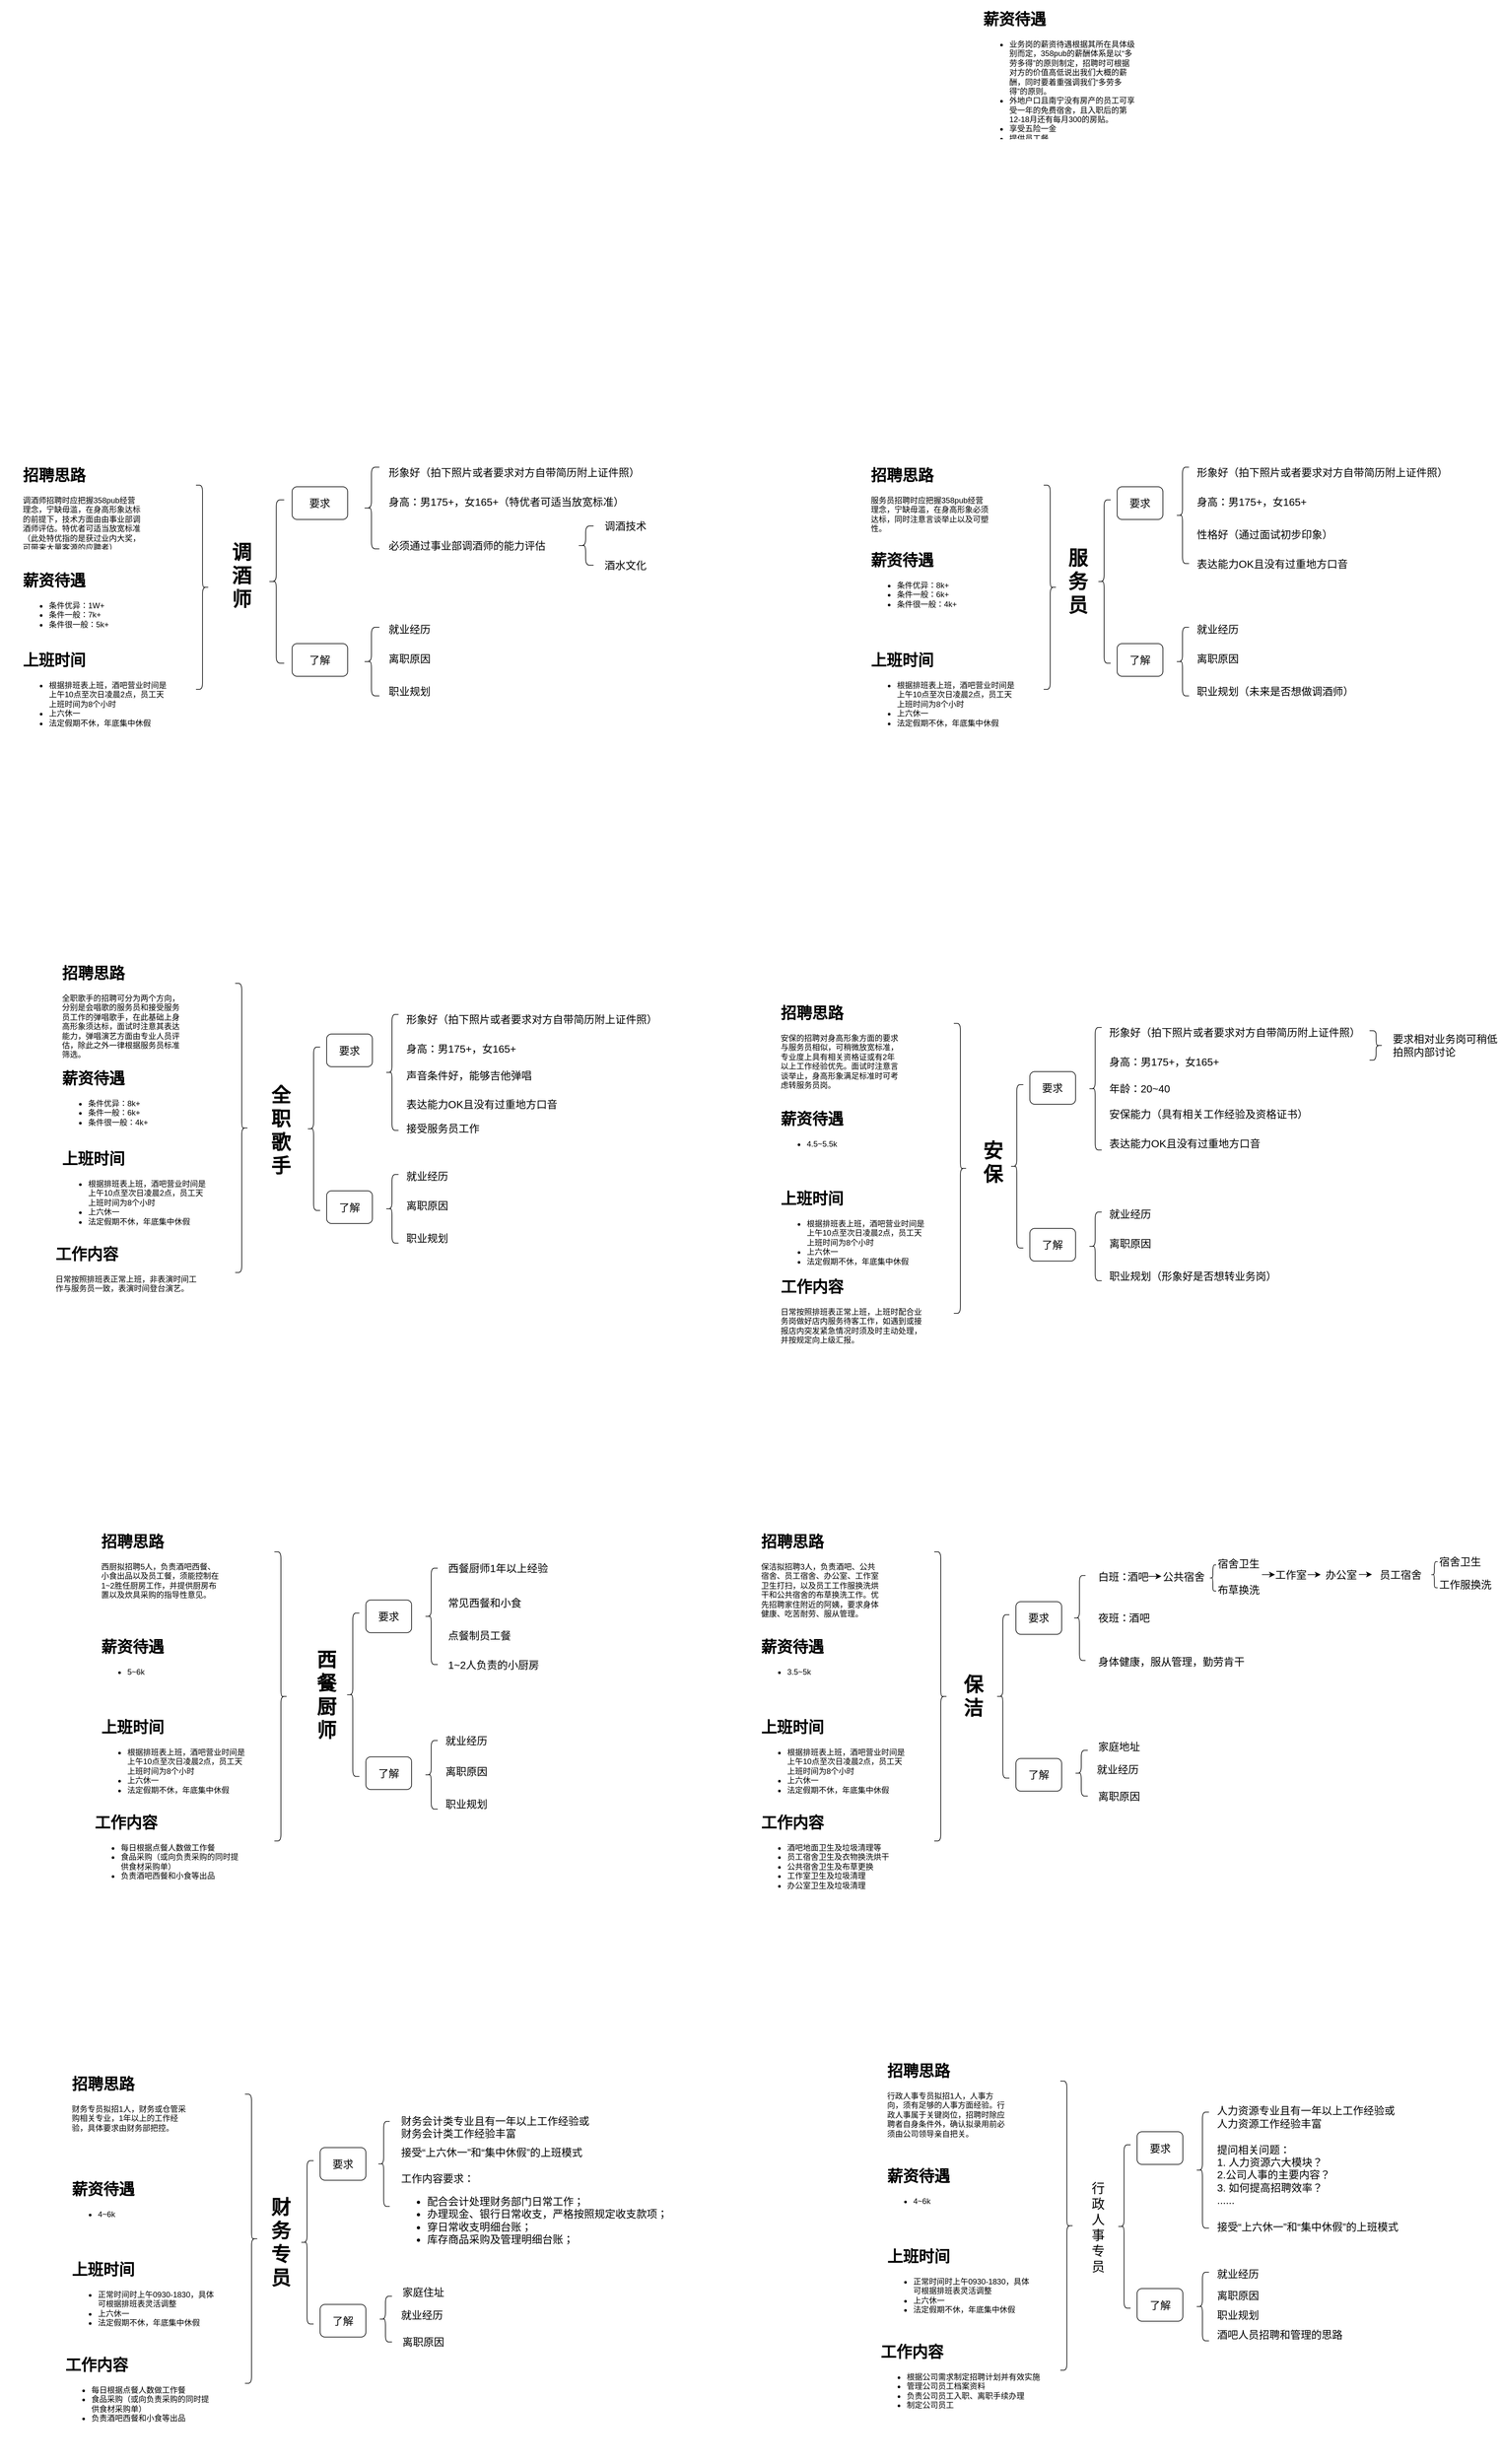 <mxfile version="12.4.3" type="github" pages="1">
  <diagram id="rEoPbJ--mCGQhtU67ibJ" name="第 1 页">
    <mxGraphModel dx="619" dy="1179" grid="1" gridSize="10" guides="1" tooltips="1" connect="1" arrows="1" fold="1" page="1" pageScale="1" pageWidth="1169" pageHeight="827" math="0" shadow="0">
      <root>
        <mxCell id="0"/>
        <mxCell id="1" parent="0"/>
        <mxCell id="5_B36KdzPEvoYmhDLYBK-181" value="" style="group" parent="1" vertex="1" connectable="0" treatAsSingle="0">
          <mxGeometry x="40" y="90" width="1380" height="640" as="geometry"/>
        </mxCell>
        <mxCell id="5_B36KdzPEvoYmhDLYBK-7" value="&lt;font style=&quot;font-size: 30px&quot;&gt;&lt;b&gt;调酒师&lt;/b&gt;&lt;/font&gt;" style="text;html=1;strokeColor=none;fillColor=none;align=center;verticalAlign=middle;whiteSpace=wrap;rounded=0;" parent="5_B36KdzPEvoYmhDLYBK-181" vertex="1">
          <mxGeometry x="350" y="182.5" width="40" height="137.5" as="geometry"/>
        </mxCell>
        <mxCell id="5_B36KdzPEvoYmhDLYBK-8" value="" style="shape=curlyBracket;whiteSpace=wrap;html=1;rounded=1;" parent="5_B36KdzPEvoYmhDLYBK-181" vertex="1">
          <mxGeometry x="410.714" y="135" width="24.286" height="250" as="geometry"/>
        </mxCell>
        <mxCell id="5_B36KdzPEvoYmhDLYBK-11" value="&lt;font style=&quot;font-size: 16px&quot;&gt;要求&lt;/font&gt;" style="rounded=1;whiteSpace=wrap;html=1;" parent="5_B36KdzPEvoYmhDLYBK-181" vertex="1">
          <mxGeometry x="447.143" y="115" width="85" height="50" as="geometry"/>
        </mxCell>
        <mxCell id="5_B36KdzPEvoYmhDLYBK-12" value="&lt;font style=&quot;font-size: 16px&quot;&gt;了解&lt;/font&gt;" style="rounded=1;whiteSpace=wrap;html=1;" parent="5_B36KdzPEvoYmhDLYBK-181" vertex="1">
          <mxGeometry x="447.143" y="355" width="85" height="50" as="geometry"/>
        </mxCell>
        <mxCell id="5_B36KdzPEvoYmhDLYBK-13" value="" style="shape=curlyBracket;whiteSpace=wrap;html=1;rounded=1;" parent="5_B36KdzPEvoYmhDLYBK-181" vertex="1">
          <mxGeometry x="556.43" y="85" width="24.29" height="125" as="geometry"/>
        </mxCell>
        <mxCell id="5_B36KdzPEvoYmhDLYBK-15" value="&lt;font style=&quot;font-size: 16px;&quot;&gt;形象好（拍下照片或者要求对方自带简历附上证件照）&lt;/font&gt;" style="text;html=1;strokeColor=none;fillColor=none;align=left;verticalAlign=middle;whiteSpace=wrap;rounded=0;fontSize=16;" parent="5_B36KdzPEvoYmhDLYBK-181" vertex="1">
          <mxGeometry x="592.857" y="82.5" width="437.143" height="20" as="geometry"/>
        </mxCell>
        <mxCell id="5_B36KdzPEvoYmhDLYBK-16" value="&lt;font style=&quot;font-size: 16px&quot;&gt;身高：男175+，女165+（特优者可适当放宽标准）&lt;/font&gt;" style="text;html=1;strokeColor=none;fillColor=none;align=left;verticalAlign=middle;whiteSpace=wrap;rounded=0;fontSize=16;" parent="5_B36KdzPEvoYmhDLYBK-181" vertex="1">
          <mxGeometry x="592.857" y="127.5" width="400.714" height="20" as="geometry"/>
        </mxCell>
        <mxCell id="5_B36KdzPEvoYmhDLYBK-17" value="&lt;font style=&quot;font-size: 16px;&quot;&gt;必须通过事业部调酒师的能力评估&lt;/font&gt;" style="text;html=1;strokeColor=none;fillColor=none;align=left;verticalAlign=middle;whiteSpace=wrap;rounded=0;fontSize=16;" parent="5_B36KdzPEvoYmhDLYBK-181" vertex="1">
          <mxGeometry x="592.857" y="195" width="279.286" height="20" as="geometry"/>
        </mxCell>
        <mxCell id="5_B36KdzPEvoYmhDLYBK-18" value="" style="shape=curlyBracket;whiteSpace=wrap;html=1;rounded=1;align=left;fontSize=16;" parent="5_B36KdzPEvoYmhDLYBK-181" vertex="1">
          <mxGeometry x="884.286" y="175" width="24.286" height="60" as="geometry"/>
        </mxCell>
        <mxCell id="5_B36KdzPEvoYmhDLYBK-22" value="&lt;font style=&quot;font-size: 16px;&quot;&gt;调酒技术&lt;/font&gt;" style="text;html=1;strokeColor=none;fillColor=none;align=center;verticalAlign=middle;whiteSpace=wrap;rounded=0;fontSize=16;" parent="5_B36KdzPEvoYmhDLYBK-181" vertex="1">
          <mxGeometry x="920.714" y="165" width="72.857" height="20" as="geometry"/>
        </mxCell>
        <mxCell id="5_B36KdzPEvoYmhDLYBK-23" value="&lt;font style=&quot;font-size: 16px;&quot;&gt;酒水文化&lt;/font&gt;" style="text;html=1;strokeColor=none;fillColor=none;align=center;verticalAlign=middle;whiteSpace=wrap;rounded=0;fontSize=16;" parent="5_B36KdzPEvoYmhDLYBK-181" vertex="1">
          <mxGeometry x="920.714" y="225" width="72.857" height="20" as="geometry"/>
        </mxCell>
        <mxCell id="5_B36KdzPEvoYmhDLYBK-27" value="" style="shape=curlyBracket;whiteSpace=wrap;html=1;rounded=1;" parent="5_B36KdzPEvoYmhDLYBK-181" vertex="1">
          <mxGeometry x="556.429" y="330" width="24.286" height="105" as="geometry"/>
        </mxCell>
        <mxCell id="5_B36KdzPEvoYmhDLYBK-28" value="&lt;font style=&quot;font-size: 16px;&quot;&gt;就业经历&lt;/font&gt;" style="text;html=1;strokeColor=none;fillColor=none;align=left;verticalAlign=middle;whiteSpace=wrap;rounded=0;fontSize=16;" parent="5_B36KdzPEvoYmhDLYBK-181" vertex="1">
          <mxGeometry x="592.857" y="322.5" width="437.143" height="20" as="geometry"/>
        </mxCell>
        <mxCell id="5_B36KdzPEvoYmhDLYBK-29" value="&lt;font style=&quot;font-size: 16px;&quot;&gt;离职原因&lt;/font&gt;" style="text;html=1;strokeColor=none;fillColor=none;align=left;verticalAlign=middle;whiteSpace=wrap;rounded=0;fontSize=16;" parent="5_B36KdzPEvoYmhDLYBK-181" vertex="1">
          <mxGeometry x="592.857" y="367.5" width="400.714" height="20" as="geometry"/>
        </mxCell>
        <mxCell id="5_B36KdzPEvoYmhDLYBK-30" value="&lt;font style=&quot;font-size: 16px;&quot;&gt;职业规划&lt;/font&gt;" style="text;html=1;strokeColor=none;fillColor=none;align=left;verticalAlign=middle;whiteSpace=wrap;rounded=0;fontSize=16;" parent="5_B36KdzPEvoYmhDLYBK-181" vertex="1">
          <mxGeometry x="592.857" y="417.5" width="279.286" height="20" as="geometry"/>
        </mxCell>
        <mxCell id="5_B36KdzPEvoYmhDLYBK-234" value="" style="group" parent="5_B36KdzPEvoYmhDLYBK-181" vertex="1" connectable="0" treatAsSingle="0">
          <mxGeometry x="1630" y="82.5" width="600" height="355" as="geometry"/>
        </mxCell>
        <mxCell id="5_B36KdzPEvoYmhDLYBK-180" value="" style="group" parent="5_B36KdzPEvoYmhDLYBK-234" vertex="1" connectable="0" treatAsSingle="0">
          <mxGeometry width="600" height="355" as="geometry"/>
        </mxCell>
        <mxCell id="5_B36KdzPEvoYmhDLYBK-36" value="&lt;b&gt;&lt;font style=&quot;font-size: 30px&quot;&gt;服务员&lt;/font&gt;&lt;/b&gt;" style="text;html=1;strokeColor=none;fillColor=none;align=center;verticalAlign=middle;whiteSpace=wrap;rounded=0;" parent="5_B36KdzPEvoYmhDLYBK-180" vertex="1">
          <mxGeometry y="117.5" width="40" height="120" as="geometry"/>
        </mxCell>
        <mxCell id="5_B36KdzPEvoYmhDLYBK-37" value="" style="shape=curlyBracket;whiteSpace=wrap;html=1;rounded=1;" parent="5_B36KdzPEvoYmhDLYBK-180" vertex="1">
          <mxGeometry x="50" y="52.5" width="20" height="250" as="geometry"/>
        </mxCell>
        <mxCell id="5_B36KdzPEvoYmhDLYBK-38" value="&lt;font style=&quot;font-size: 16px&quot;&gt;要求&lt;/font&gt;" style="rounded=1;whiteSpace=wrap;html=1;" parent="5_B36KdzPEvoYmhDLYBK-180" vertex="1">
          <mxGeometry x="80" y="32.5" width="70" height="50" as="geometry"/>
        </mxCell>
        <mxCell id="5_B36KdzPEvoYmhDLYBK-39" value="&lt;font style=&quot;font-size: 16px&quot;&gt;了解&lt;/font&gt;" style="rounded=1;whiteSpace=wrap;html=1;" parent="5_B36KdzPEvoYmhDLYBK-180" vertex="1">
          <mxGeometry x="80" y="272.5" width="70" height="50" as="geometry"/>
        </mxCell>
        <mxCell id="5_B36KdzPEvoYmhDLYBK-40" value="" style="shape=curlyBracket;whiteSpace=wrap;html=1;rounded=1;" parent="5_B36KdzPEvoYmhDLYBK-180" vertex="1">
          <mxGeometry x="170" y="2.5" width="20" height="147.5" as="geometry"/>
        </mxCell>
        <mxCell id="5_B36KdzPEvoYmhDLYBK-41" value="&lt;font style=&quot;font-size: 16px;&quot;&gt;形象好（拍下照片或者要求对方自带简历附上证件照）&lt;/font&gt;" style="text;html=1;strokeColor=none;fillColor=none;align=left;verticalAlign=middle;whiteSpace=wrap;rounded=0;fontSize=16;" parent="5_B36KdzPEvoYmhDLYBK-180" vertex="1">
          <mxGeometry x="200" width="400" height="20" as="geometry"/>
        </mxCell>
        <mxCell id="5_B36KdzPEvoYmhDLYBK-42" value="&lt;font style=&quot;font-size: 16px;&quot;&gt;身高：男175+，女165+&lt;/font&gt;" style="text;html=1;strokeColor=none;fillColor=none;align=left;verticalAlign=middle;whiteSpace=wrap;rounded=0;fontSize=16;" parent="5_B36KdzPEvoYmhDLYBK-180" vertex="1">
          <mxGeometry x="200" y="45" width="330" height="20" as="geometry"/>
        </mxCell>
        <mxCell id="5_B36KdzPEvoYmhDLYBK-43" value="&lt;font style=&quot;font-size: 16px;&quot;&gt;性格好（通过面试初步印象）&lt;/font&gt;" style="text;html=1;strokeColor=none;fillColor=none;align=left;verticalAlign=middle;whiteSpace=wrap;rounded=0;fontSize=16;" parent="5_B36KdzPEvoYmhDLYBK-180" vertex="1">
          <mxGeometry x="200" y="95" width="230" height="20" as="geometry"/>
        </mxCell>
        <mxCell id="5_B36KdzPEvoYmhDLYBK-47" value="" style="shape=curlyBracket;whiteSpace=wrap;html=1;rounded=1;" parent="5_B36KdzPEvoYmhDLYBK-180" vertex="1">
          <mxGeometry x="170" y="247.5" width="20" height="105" as="geometry"/>
        </mxCell>
        <mxCell id="5_B36KdzPEvoYmhDLYBK-48" value="&lt;font style=&quot;font-size: 16px;&quot;&gt;就业经历&lt;/font&gt;" style="text;html=1;strokeColor=none;fillColor=none;align=left;verticalAlign=middle;whiteSpace=wrap;rounded=0;fontSize=16;" parent="5_B36KdzPEvoYmhDLYBK-180" vertex="1">
          <mxGeometry x="200" y="240" width="360" height="20" as="geometry"/>
        </mxCell>
        <mxCell id="5_B36KdzPEvoYmhDLYBK-49" value="&lt;font style=&quot;font-size: 16px;&quot;&gt;离职原因&lt;/font&gt;" style="text;html=1;strokeColor=none;fillColor=none;align=left;verticalAlign=middle;whiteSpace=wrap;rounded=0;fontSize=16;" parent="5_B36KdzPEvoYmhDLYBK-180" vertex="1">
          <mxGeometry x="200" y="285" width="330" height="20" as="geometry"/>
        </mxCell>
        <mxCell id="5_B36KdzPEvoYmhDLYBK-50" value="&lt;font style=&quot;font-size: 16px;&quot;&gt;职业规划（未来是否想做调酒师）&lt;/font&gt;" style="text;html=1;strokeColor=none;fillColor=none;align=left;verticalAlign=middle;whiteSpace=wrap;rounded=0;fontSize=16;" parent="5_B36KdzPEvoYmhDLYBK-180" vertex="1">
          <mxGeometry x="200" y="335" width="280" height="20" as="geometry"/>
        </mxCell>
        <mxCell id="5_B36KdzPEvoYmhDLYBK-51" value="&lt;font style=&quot;font-size: 16px;&quot;&gt;表达能力OK且没有过重地方口音&lt;/font&gt;" style="text;html=1;strokeColor=none;fillColor=none;align=left;verticalAlign=middle;whiteSpace=wrap;rounded=0;fontSize=16;" parent="5_B36KdzPEvoYmhDLYBK-180" vertex="1">
          <mxGeometry x="200" y="140" width="270" height="20" as="geometry"/>
        </mxCell>
        <mxCell id="F-7_qr-BvGtvpB1a77cc-1" value="&lt;h1&gt;招聘思路&lt;/h1&gt;&lt;p&gt;调酒师招聘时应把握358pub经营理念，宁缺毋滥，在身高形象达标的前提下，技术方面由由事业部调酒师评估。特优者可适当放宽标准（此处特优指的是获过业内大奖，可带来大量客源的应聘者）&lt;/p&gt;" style="text;html=1;strokeColor=none;fillColor=none;spacing=5;spacingTop=-20;whiteSpace=wrap;overflow=hidden;rounded=0;" parent="5_B36KdzPEvoYmhDLYBK-181" vertex="1">
          <mxGeometry x="30" y="77.5" width="190" height="132.5" as="geometry"/>
        </mxCell>
        <mxCell id="F-7_qr-BvGtvpB1a77cc-34" value="&lt;h1&gt;薪资待遇&lt;/h1&gt;&lt;p&gt;&lt;ul&gt;&lt;li&gt;条件优异：1W+&lt;/li&gt;&lt;li&gt;条件一般：7k+&lt;/li&gt;&lt;li&gt;条件很一般：5k+&lt;/li&gt;&lt;/ul&gt;&lt;/p&gt;" style="text;html=1;strokeColor=none;fillColor=none;spacing=5;spacingTop=-20;whiteSpace=wrap;overflow=hidden;rounded=0;" parent="5_B36KdzPEvoYmhDLYBK-181" vertex="1">
          <mxGeometry x="30" y="238.75" width="190" height="122.5" as="geometry"/>
        </mxCell>
        <mxCell id="F-7_qr-BvGtvpB1a77cc-70" value="&lt;h1&gt;上班时间&lt;/h1&gt;&lt;p&gt;&lt;/p&gt;&lt;ul&gt;&lt;li&gt;根据排班表上班，酒吧营业时间是上午10点至次日凌晨2点，员工天上班时间为8个小时&lt;/li&gt;&lt;li&gt;上六休一&lt;/li&gt;&lt;li&gt;法定假期不休，年底集中休假&lt;/li&gt;&lt;/ul&gt;&lt;p&gt;&lt;/p&gt;" style="text;html=1;strokeColor=none;fillColor=none;spacing=5;spacingTop=-20;whiteSpace=wrap;overflow=hidden;rounded=0;" parent="5_B36KdzPEvoYmhDLYBK-181" vertex="1">
          <mxGeometry x="30" y="361.25" width="230" height="158.75" as="geometry"/>
        </mxCell>
        <mxCell id="F-7_qr-BvGtvpB1a77cc-73" value="" style="shape=curlyBracket;whiteSpace=wrap;html=1;rounded=1;rotation=-180;" parent="5_B36KdzPEvoYmhDLYBK-181" vertex="1">
          <mxGeometry x="300" y="112.5" width="20" height="312.5" as="geometry"/>
        </mxCell>
        <mxCell id="5_B36KdzPEvoYmhDLYBK-52" value="&lt;span style=&quot;font-size: 20px&quot;&gt;行政人事专员&lt;/span&gt;" style="text;html=1;strokeColor=none;fillColor=none;align=center;verticalAlign=middle;whiteSpace=wrap;rounded=0;" parent="1" vertex="1">
          <mxGeometry x="1700.5" y="2807.5" width="40" height="120" as="geometry"/>
        </mxCell>
        <mxCell id="5_B36KdzPEvoYmhDLYBK-53" value="" style="shape=curlyBracket;whiteSpace=wrap;html=1;rounded=1;" parent="1" vertex="1">
          <mxGeometry x="1750.5" y="2742.5" width="20" height="250" as="geometry"/>
        </mxCell>
        <mxCell id="5_B36KdzPEvoYmhDLYBK-54" value="&lt;font style=&quot;font-size: 16px&quot;&gt;要求&lt;/font&gt;" style="rounded=1;whiteSpace=wrap;html=1;" parent="1" vertex="1">
          <mxGeometry x="1780.5" y="2722.5" width="70" height="50" as="geometry"/>
        </mxCell>
        <mxCell id="5_B36KdzPEvoYmhDLYBK-55" value="&lt;font style=&quot;font-size: 16px&quot;&gt;了解&lt;/font&gt;" style="rounded=1;whiteSpace=wrap;html=1;" parent="1" vertex="1">
          <mxGeometry x="1780.5" y="2962.5" width="70" height="50" as="geometry"/>
        </mxCell>
        <mxCell id="5_B36KdzPEvoYmhDLYBK-56" value="" style="shape=curlyBracket;whiteSpace=wrap;html=1;rounded=1;fontSize=16;" parent="1" vertex="1">
          <mxGeometry x="1870.5" y="2692.5" width="20" height="177.5" as="geometry"/>
        </mxCell>
        <mxCell id="5_B36KdzPEvoYmhDLYBK-57" value="&lt;font style=&quot;font-size: 16px;&quot;&gt;人力资源专业且有一年以上工作经验或&lt;br style=&quot;font-size: 16px;&quot;&gt;人力资源工作经验丰富&lt;br style=&quot;font-size: 16px;&quot;&gt;&lt;/font&gt;" style="text;html=1;strokeColor=none;fillColor=none;align=left;verticalAlign=middle;whiteSpace=wrap;rounded=0;fontSize=16;" parent="1" vertex="1">
          <mxGeometry x="1900.5" y="2690" width="360" height="20" as="geometry"/>
        </mxCell>
        <mxCell id="5_B36KdzPEvoYmhDLYBK-58" value="&lt;font style=&quot;font-size: 16px;&quot;&gt;提问相关问题：&lt;br style=&quot;font-size: 16px;&quot;&gt;1. 人力资源六大模块？&lt;br style=&quot;font-size: 16px;&quot;&gt;2.公司人事的主要内容？&lt;br style=&quot;font-size: 16px;&quot;&gt;3. 如何提高招聘效率？&lt;br style=&quot;font-size: 16px;&quot;&gt;......&lt;br style=&quot;font-size: 16px;&quot;&gt;&lt;br style=&quot;font-size: 16px;&quot;&gt;&lt;/font&gt;" style="text;html=1;strokeColor=none;fillColor=none;align=left;verticalAlign=middle;whiteSpace=wrap;rounded=0;fontSize=16;" parent="1" vertex="1">
          <mxGeometry x="1900.5" y="2735" width="330" height="125" as="geometry"/>
        </mxCell>
        <mxCell id="5_B36KdzPEvoYmhDLYBK-60" value="" style="shape=curlyBracket;whiteSpace=wrap;html=1;rounded=1;fontSize=16;" parent="1" vertex="1">
          <mxGeometry x="1870.5" y="2937.5" width="20" height="105" as="geometry"/>
        </mxCell>
        <mxCell id="5_B36KdzPEvoYmhDLYBK-61" value="&lt;font style=&quot;font-size: 16px;&quot;&gt;就业经历&lt;/font&gt;" style="text;html=1;strokeColor=none;fillColor=none;align=left;verticalAlign=middle;whiteSpace=wrap;rounded=0;fontSize=16;" parent="1" vertex="1">
          <mxGeometry x="1900.5" y="2930" width="360" height="20" as="geometry"/>
        </mxCell>
        <mxCell id="5_B36KdzPEvoYmhDLYBK-62" value="&lt;font style=&quot;font-size: 16px;&quot;&gt;离职原因&lt;/font&gt;" style="text;html=1;strokeColor=none;fillColor=none;align=left;verticalAlign=middle;whiteSpace=wrap;rounded=0;fontSize=16;" parent="1" vertex="1">
          <mxGeometry x="1900.5" y="2962.5" width="330" height="20" as="geometry"/>
        </mxCell>
        <mxCell id="5_B36KdzPEvoYmhDLYBK-63" value="&lt;font style=&quot;font-size: 16px;&quot;&gt;职业规划&lt;/font&gt;" style="text;html=1;strokeColor=none;fillColor=none;align=left;verticalAlign=middle;whiteSpace=wrap;rounded=0;fontSize=16;" parent="1" vertex="1">
          <mxGeometry x="1900.5" y="2992.5" width="230" height="20" as="geometry"/>
        </mxCell>
        <mxCell id="5_B36KdzPEvoYmhDLYBK-64" value="&lt;font style=&quot;font-size: 16px;&quot;&gt;接受“上六休一”和“集中休假”的上班模式&lt;/font&gt;" style="text;html=1;strokeColor=none;fillColor=none;align=left;verticalAlign=middle;whiteSpace=wrap;rounded=0;fontSize=16;" parent="1" vertex="1">
          <mxGeometry x="1900.5" y="2847.5" width="330" height="40" as="geometry"/>
        </mxCell>
        <mxCell id="5_B36KdzPEvoYmhDLYBK-65" value="&lt;font style=&quot;font-size: 16px;&quot;&gt;酒吧人员招聘和管理的思路&lt;/font&gt;" style="text;html=1;strokeColor=none;fillColor=none;align=left;verticalAlign=middle;whiteSpace=wrap;rounded=0;fontSize=16;" parent="1" vertex="1">
          <mxGeometry x="1900.5" y="3022.5" width="230" height="20" as="geometry"/>
        </mxCell>
        <mxCell id="UDFGTyTU-gH4lqWIlmIU-13" value="" style="group" parent="1" vertex="1" connectable="0">
          <mxGeometry x="450" y="2690" width="630" height="364.25" as="geometry"/>
        </mxCell>
        <mxCell id="5_B36KdzPEvoYmhDLYBK-154" value="&lt;b&gt;&lt;font style=&quot;font-size: 30px&quot;&gt;财务专员&lt;/font&gt;&lt;/b&gt;" style="text;html=1;strokeColor=none;fillColor=none;align=center;verticalAlign=middle;whiteSpace=wrap;rounded=0;" parent="UDFGTyTU-gH4lqWIlmIU-13" vertex="1">
          <mxGeometry y="141.75" width="40" height="120" as="geometry"/>
        </mxCell>
        <mxCell id="5_B36KdzPEvoYmhDLYBK-155" value="" style="shape=curlyBracket;whiteSpace=wrap;html=1;rounded=1;" parent="UDFGTyTU-gH4lqWIlmIU-13" vertex="1">
          <mxGeometry x="50" y="76.75" width="20" height="250" as="geometry"/>
        </mxCell>
        <mxCell id="5_B36KdzPEvoYmhDLYBK-156" value="&lt;font style=&quot;font-size: 16px&quot;&gt;要求&lt;/font&gt;" style="rounded=1;whiteSpace=wrap;html=1;" parent="UDFGTyTU-gH4lqWIlmIU-13" vertex="1">
          <mxGeometry x="80" y="56.75" width="70" height="50" as="geometry"/>
        </mxCell>
        <mxCell id="5_B36KdzPEvoYmhDLYBK-157" value="&lt;font style=&quot;font-size: 16px&quot;&gt;了解&lt;/font&gt;" style="rounded=1;whiteSpace=wrap;html=1;" parent="UDFGTyTU-gH4lqWIlmIU-13" vertex="1">
          <mxGeometry x="80" y="296.75" width="70" height="50" as="geometry"/>
        </mxCell>
        <mxCell id="5_B36KdzPEvoYmhDLYBK-158" value="" style="shape=curlyBracket;whiteSpace=wrap;html=1;rounded=1;" parent="UDFGTyTU-gH4lqWIlmIU-13" vertex="1">
          <mxGeometry x="168" y="16.75" width="18.5" height="130" as="geometry"/>
        </mxCell>
        <mxCell id="5_B36KdzPEvoYmhDLYBK-161" value="" style="shape=curlyBracket;whiteSpace=wrap;html=1;rounded=1;" parent="UDFGTyTU-gH4lqWIlmIU-13" vertex="1">
          <mxGeometry x="170" y="284.25" width="20" height="70" as="geometry"/>
        </mxCell>
        <mxCell id="5_B36KdzPEvoYmhDLYBK-162" value="&lt;font style=&quot;font-size: 16px;&quot;&gt;离职原因&lt;/font&gt;" style="text;html=1;strokeColor=none;fillColor=none;align=left;verticalAlign=middle;whiteSpace=wrap;rounded=0;fontSize=16;" parent="UDFGTyTU-gH4lqWIlmIU-13" vertex="1">
          <mxGeometry x="203.5" y="344.25" width="330" height="20" as="geometry"/>
        </mxCell>
        <mxCell id="5_B36KdzPEvoYmhDLYBK-167" value="&lt;font style=&quot;font-size: 16px;&quot;&gt;就业经历&lt;/font&gt;" style="text;html=1;strokeColor=none;fillColor=none;align=left;verticalAlign=middle;whiteSpace=wrap;rounded=0;fontSize=16;" parent="UDFGTyTU-gH4lqWIlmIU-13" vertex="1">
          <mxGeometry x="201.5" y="303" width="360" height="20" as="geometry"/>
        </mxCell>
        <mxCell id="5_B36KdzPEvoYmhDLYBK-176" value="&lt;font style=&quot;font-size: 16px;&quot;&gt;家庭住址&lt;/font&gt;" style="text;html=1;strokeColor=none;fillColor=none;align=left;verticalAlign=middle;whiteSpace=wrap;rounded=0;fontSize=16;" parent="UDFGTyTU-gH4lqWIlmIU-13" vertex="1">
          <mxGeometry x="203.5" y="268" width="360" height="20" as="geometry"/>
        </mxCell>
        <mxCell id="5_B36KdzPEvoYmhDLYBK-201" value="&lt;font style=&quot;font-size: 16px;&quot;&gt;财务会计类专业且有一年以上工作经验或&lt;br style=&quot;font-size: 16px;&quot;&gt;财务会计类工作经验丰富&lt;/font&gt;" style="text;html=1;fontSize=16;" parent="UDFGTyTU-gH4lqWIlmIU-13" vertex="1">
          <mxGeometry x="201.5" width="230" height="40" as="geometry"/>
        </mxCell>
        <mxCell id="5_B36KdzPEvoYmhDLYBK-202" value="&lt;font style=&quot;font-size: 16px;&quot;&gt;接受“上六休一”和“集中休假”的上班模式&lt;/font&gt;" style="text;html=1;strokeColor=none;fillColor=none;align=left;verticalAlign=middle;whiteSpace=wrap;rounded=0;fontSize=16;" parent="UDFGTyTU-gH4lqWIlmIU-13" vertex="1">
          <mxGeometry x="201.5" y="53.75" width="338.5" height="20" as="geometry"/>
        </mxCell>
        <mxCell id="5_B36KdzPEvoYmhDLYBK-203" value="&lt;font style=&quot;font-size: 16px;&quot;&gt;工作内容要求：&lt;br style=&quot;font-size: 16px;&quot;&gt;&lt;ul style=&quot;font-size: 16px;&quot;&gt;&lt;li style=&quot;font-size: 16px;&quot;&gt;配合会计处理财务部门日常工作；&lt;br style=&quot;font-size: 16px;&quot;&gt;&lt;/li&gt;&lt;li style=&quot;font-size: 16px;&quot;&gt;办理现金、银行日常收支，严格按照规定收支款项；&lt;br style=&quot;font-size: 16px;&quot;&gt;&lt;/li&gt;&lt;li style=&quot;font-size: 16px;&quot;&gt;穿日常收支明细台账；&lt;br style=&quot;font-size: 16px;&quot;&gt;&lt;/li&gt;&lt;li style=&quot;font-size: 16px;&quot;&gt;库存商品采购及管理明细台账；&lt;br style=&quot;font-size: 16px;&quot;&gt;&lt;/li&gt;&lt;/ul&gt;&lt;br style=&quot;font-size: 16px;&quot;&gt;&lt;/font&gt;" style="text;html=1;strokeColor=none;fillColor=none;align=left;verticalAlign=middle;whiteSpace=wrap;rounded=0;fontSize=16;" parent="UDFGTyTU-gH4lqWIlmIU-13" vertex="1">
          <mxGeometry x="201.5" y="86.75" width="428.5" height="163.25" as="geometry"/>
        </mxCell>
        <mxCell id="Fl71wRBjlF6iR6LxpcYb-3" value="&lt;h1&gt;招聘思路&lt;/h1&gt;&lt;p&gt;服务员招聘时应把握358pub经营理念，宁缺毋滥，在身高形象必须达标，同时注意言谈举止以及可塑性。&lt;/p&gt;" style="text;html=1;strokeColor=none;fillColor=none;spacing=5;spacingTop=-20;whiteSpace=wrap;overflow=hidden;rounded=0;" vertex="1" parent="1">
          <mxGeometry x="1367.53" y="167.5" width="190" height="120" as="geometry"/>
        </mxCell>
        <mxCell id="Fl71wRBjlF6iR6LxpcYb-4" value="&lt;h1&gt;薪资待遇&lt;/h1&gt;&lt;p&gt;&lt;ul&gt;&lt;li&gt;条件优异：8k+&lt;/li&gt;&lt;li&gt;条件一般：6k+&lt;/li&gt;&lt;li&gt;条件很一般：4k+&lt;/li&gt;&lt;/ul&gt;&lt;/p&gt;" style="text;html=1;strokeColor=none;fillColor=none;spacing=5;spacingTop=-20;whiteSpace=wrap;overflow=hidden;rounded=0;" vertex="1" parent="1">
          <mxGeometry x="1367.53" y="297.5" width="190" height="122.5" as="geometry"/>
        </mxCell>
        <mxCell id="Fl71wRBjlF6iR6LxpcYb-5" value="&lt;h1&gt;上班时间&lt;/h1&gt;&lt;p&gt;&lt;/p&gt;&lt;ul&gt;&lt;li&gt;根据排班表上班，酒吧营业时间是上午10点至次日凌晨2点，员工天上班时间为8个小时&lt;/li&gt;&lt;li&gt;上六休一&lt;/li&gt;&lt;li&gt;法定假期不休，年底集中休假&lt;/li&gt;&lt;/ul&gt;&lt;p&gt;&lt;/p&gt;" style="text;html=1;strokeColor=none;fillColor=none;spacing=5;spacingTop=-20;whiteSpace=wrap;overflow=hidden;rounded=0;" vertex="1" parent="1">
          <mxGeometry x="1367.53" y="451.25" width="230" height="150" as="geometry"/>
        </mxCell>
        <mxCell id="Fl71wRBjlF6iR6LxpcYb-6" value="" style="shape=curlyBracket;whiteSpace=wrap;html=1;rounded=1;rotation=-180;" vertex="1" parent="1">
          <mxGeometry x="1637.53" y="202.5" width="20" height="312.5" as="geometry"/>
        </mxCell>
        <mxCell id="F-7_qr-BvGtvpB1a77cc-35" value="&lt;h1&gt;薪资待遇&lt;/h1&gt;&lt;p&gt;&lt;ul&gt;&lt;li&gt;业务岗的薪资待遇根据其所在具体级别而定，358pub的薪酬体系是以“多劳多得”的原则制定，招聘时可根据对方的价值高低说出我们大概的薪酬，同时要着重强调我们“多劳多得”的原则。&lt;/li&gt;&lt;li&gt;外地户口且南宁没有房产的员工可享受一年的免费宿舍，且入职后的第12-18月还有每月300的房贴。&lt;/li&gt;&lt;li&gt;享受五险一金&lt;/li&gt;&lt;li&gt;提供员工餐&lt;/li&gt;&lt;li&gt;宿舍卫生阿姨帮忙打扫等&lt;/li&gt;&lt;/ul&gt;&lt;/p&gt;&lt;p&gt;&lt;br&gt;&lt;/p&gt;" style="text;html=1;strokeColor=none;fillColor=none;spacing=5;spacingTop=-20;whiteSpace=wrap;overflow=hidden;rounded=0;" parent="1" vertex="1">
          <mxGeometry x="1540" y="-530" width="240" height="202.5" as="geometry"/>
        </mxCell>
        <mxCell id="Fl71wRBjlF6iR6LxpcYb-52" value="" style="group" vertex="1" connectable="0" parent="1">
          <mxGeometry x="1230" y="991.25" width="1106.33" height="548.75" as="geometry"/>
        </mxCell>
        <mxCell id="Fl71wRBjlF6iR6LxpcYb-43" value="&lt;h1&gt;招聘思路&lt;/h1&gt;&lt;p&gt;安保的招聘对身高形象方面的要求与服务员相似，可稍微放宽标准，专业度上具有相关资格证或有2年以上工作经验优先。面试时注意言谈举止，身高形象满足标准时可考虑转服务员岗。&lt;/p&gt;" style="text;html=1;spacing=5;spacingTop=-20;whiteSpace=wrap;overflow=hidden;rounded=0;" vertex="1" parent="Fl71wRBjlF6iR6LxpcYb-52">
          <mxGeometry width="190" height="150" as="geometry"/>
        </mxCell>
        <mxCell id="Fl71wRBjlF6iR6LxpcYb-44" value="&lt;h1&gt;薪资待遇&lt;/h1&gt;&lt;div&gt;&lt;ul&gt;&lt;li&gt;4.5~5.5k&lt;/li&gt;&lt;/ul&gt;&lt;/div&gt;&lt;p&gt;&lt;/p&gt;" style="text;html=1;strokeColor=none;fillColor=none;spacing=5;spacingTop=-20;whiteSpace=wrap;overflow=hidden;rounded=0;" vertex="1" parent="Fl71wRBjlF6iR6LxpcYb-52">
          <mxGeometry y="161.25" width="190" height="122.5" as="geometry"/>
        </mxCell>
        <mxCell id="Fl71wRBjlF6iR6LxpcYb-45" value="&lt;h1&gt;上班时间&lt;/h1&gt;&lt;p&gt;&lt;/p&gt;&lt;ul&gt;&lt;li&gt;根据排班表上班，酒吧营业时间是上午10点至次日凌晨2点，员工天上班时间为8个小时&lt;/li&gt;&lt;li&gt;上六休一&lt;/li&gt;&lt;li&gt;法定假期不休，年底集中休假&lt;/li&gt;&lt;/ul&gt;&lt;p&gt;&lt;/p&gt;" style="text;html=1;strokeColor=none;fillColor=none;spacing=5;spacingTop=-20;whiteSpace=wrap;overflow=hidden;rounded=0;" vertex="1" parent="Fl71wRBjlF6iR6LxpcYb-52">
          <mxGeometry y="283.75" width="230" height="158.75" as="geometry"/>
        </mxCell>
        <mxCell id="Fl71wRBjlF6iR6LxpcYb-46" value="" style="shape=curlyBracket;whiteSpace=wrap;html=1;rounded=1;rotation=-180;" vertex="1" parent="Fl71wRBjlF6iR6LxpcYb-52">
          <mxGeometry x="270" y="35" width="20" height="443.75" as="geometry"/>
        </mxCell>
        <mxCell id="5_B36KdzPEvoYmhDLYBK-79" value="&lt;b&gt;&lt;font style=&quot;font-size: 30px&quot;&gt;安保&lt;/font&gt;&lt;/b&gt;" style="text;html=1;strokeColor=none;fillColor=none;align=center;verticalAlign=middle;whiteSpace=wrap;rounded=0;" parent="Fl71wRBjlF6iR6LxpcYb-52" vertex="1">
          <mxGeometry x="310" y="188.08" width="40" height="120" as="geometry"/>
        </mxCell>
        <mxCell id="5_B36KdzPEvoYmhDLYBK-80" value="" style="shape=curlyBracket;whiteSpace=wrap;html=1;rounded=1;" parent="Fl71wRBjlF6iR6LxpcYb-52" vertex="1">
          <mxGeometry x="356.33" y="128.75" width="20" height="250" as="geometry"/>
        </mxCell>
        <mxCell id="5_B36KdzPEvoYmhDLYBK-81" value="&lt;font style=&quot;font-size: 16px&quot;&gt;要求&lt;/font&gt;" style="rounded=1;whiteSpace=wrap;html=1;" parent="Fl71wRBjlF6iR6LxpcYb-52" vertex="1">
          <mxGeometry x="386.33" y="108.75" width="70" height="50" as="geometry"/>
        </mxCell>
        <mxCell id="5_B36KdzPEvoYmhDLYBK-82" value="&lt;font style=&quot;font-size: 16px&quot;&gt;了解&lt;/font&gt;" style="rounded=1;whiteSpace=wrap;html=1;" parent="Fl71wRBjlF6iR6LxpcYb-52" vertex="1">
          <mxGeometry x="386.33" y="348.75" width="70" height="50" as="geometry"/>
        </mxCell>
        <mxCell id="5_B36KdzPEvoYmhDLYBK-83" value="" style="shape=curlyBracket;whiteSpace=wrap;html=1;rounded=1;" parent="Fl71wRBjlF6iR6LxpcYb-52" vertex="1">
          <mxGeometry x="476.33" y="41.25" width="20" height="187.5" as="geometry"/>
        </mxCell>
        <mxCell id="5_B36KdzPEvoYmhDLYBK-84" value="&lt;font style=&quot;font-size: 16px;&quot;&gt;形象好（拍下照片或者要求对方自带简历附上证件照）&lt;/font&gt;" style="text;html=1;strokeColor=none;fillColor=none;align=left;verticalAlign=middle;whiteSpace=wrap;rounded=0;fontSize=16;" parent="Fl71wRBjlF6iR6LxpcYb-52" vertex="1">
          <mxGeometry x="506.33" y="38.75" width="400" height="20" as="geometry"/>
        </mxCell>
        <mxCell id="5_B36KdzPEvoYmhDLYBK-85" value="&lt;font style=&quot;font-size: 16px;&quot;&gt;身高：男175+，女165+&lt;/font&gt;" style="text;html=1;strokeColor=none;fillColor=none;align=left;verticalAlign=middle;whiteSpace=wrap;rounded=0;fontSize=16;" parent="Fl71wRBjlF6iR6LxpcYb-52" vertex="1">
          <mxGeometry x="506.33" y="83.75" width="330" height="20" as="geometry"/>
        </mxCell>
        <mxCell id="5_B36KdzPEvoYmhDLYBK-86" value="&lt;font style=&quot;font-size: 16px&quot;&gt;安保能力（具有相关工作经验及资格证书）&lt;/font&gt;" style="text;html=1;strokeColor=none;fillColor=none;align=left;verticalAlign=middle;whiteSpace=wrap;rounded=0;fontSize=16;" parent="Fl71wRBjlF6iR6LxpcYb-52" vertex="1">
          <mxGeometry x="506.33" y="163.75" width="340" height="20" as="geometry"/>
        </mxCell>
        <mxCell id="5_B36KdzPEvoYmhDLYBK-87" value="" style="shape=curlyBracket;whiteSpace=wrap;html=1;rounded=1;" parent="Fl71wRBjlF6iR6LxpcYb-52" vertex="1">
          <mxGeometry x="476.33" y="323.75" width="20" height="105" as="geometry"/>
        </mxCell>
        <mxCell id="5_B36KdzPEvoYmhDLYBK-88" value="&lt;font style=&quot;font-size: 16px;&quot;&gt;就业经历&lt;/font&gt;" style="text;html=1;strokeColor=none;fillColor=none;align=left;verticalAlign=middle;whiteSpace=wrap;rounded=0;fontSize=16;" parent="Fl71wRBjlF6iR6LxpcYb-52" vertex="1">
          <mxGeometry x="506.33" y="316.25" width="360" height="20" as="geometry"/>
        </mxCell>
        <mxCell id="5_B36KdzPEvoYmhDLYBK-89" value="&lt;font style=&quot;font-size: 16px;&quot;&gt;离职原因&lt;/font&gt;" style="text;html=1;strokeColor=none;fillColor=none;align=left;verticalAlign=middle;whiteSpace=wrap;rounded=0;fontSize=16;" parent="Fl71wRBjlF6iR6LxpcYb-52" vertex="1">
          <mxGeometry x="506.33" y="361.25" width="330" height="20" as="geometry"/>
        </mxCell>
        <mxCell id="5_B36KdzPEvoYmhDLYBK-90" value="&lt;font style=&quot;font-size: 16px;&quot;&gt;职业规划（形象好是否想转业务岗）&lt;/font&gt;" style="text;html=1;strokeColor=none;fillColor=none;align=left;verticalAlign=middle;whiteSpace=wrap;rounded=0;fontSize=16;" parent="Fl71wRBjlF6iR6LxpcYb-52" vertex="1">
          <mxGeometry x="506.33" y="411.25" width="280" height="20" as="geometry"/>
        </mxCell>
        <mxCell id="5_B36KdzPEvoYmhDLYBK-91" value="&lt;font style=&quot;font-size: 16px;&quot;&gt;表达能力OK且没有过重地方口音&lt;/font&gt;" style="text;html=1;strokeColor=none;fillColor=none;align=left;verticalAlign=middle;whiteSpace=wrap;rounded=0;fontSize=16;" parent="Fl71wRBjlF6iR6LxpcYb-52" vertex="1">
          <mxGeometry x="506.33" y="208.75" width="260" height="20" as="geometry"/>
        </mxCell>
        <mxCell id="5_B36KdzPEvoYmhDLYBK-92" value="" style="shape=curlyBracket;whiteSpace=wrap;html=1;rounded=1;align=left;rotation=-180;fontSize=16;" parent="Fl71wRBjlF6iR6LxpcYb-52" vertex="1">
          <mxGeometry x="906.33" y="46.25" width="20" height="45" as="geometry"/>
        </mxCell>
        <mxCell id="5_B36KdzPEvoYmhDLYBK-93" value="要求相对业务岗可稍低&lt;br style=&quot;font-size: 16px&quot;&gt;拍照内部讨论" style="text;html=1;strokeColor=none;fillColor=none;align=left;verticalAlign=middle;whiteSpace=wrap;rounded=0;fontSize=16;" parent="Fl71wRBjlF6iR6LxpcYb-52" vertex="1">
          <mxGeometry x="939.83" y="58.75" width="166.5" height="20" as="geometry"/>
        </mxCell>
        <mxCell id="5_B36KdzPEvoYmhDLYBK-106" value="&lt;font style=&quot;font-size: 16px;&quot;&gt;年龄：20~40&lt;/font&gt;" style="text;html=1;strokeColor=none;fillColor=none;align=left;verticalAlign=middle;whiteSpace=wrap;rounded=0;fontSize=16;" parent="Fl71wRBjlF6iR6LxpcYb-52" vertex="1">
          <mxGeometry x="506.33" y="125" width="270.5" height="20" as="geometry"/>
        </mxCell>
        <mxCell id="Fl71wRBjlF6iR6LxpcYb-50" value="&lt;h1&gt;&lt;/h1&gt;&lt;h1&gt;工作内容&lt;/h1&gt;日常按照排班表正常上班，上班时配合业务岗做好店内服务待客工作，如遇到或接报店内突发紧急情况时须及时主动处理，并按规定向上级汇报。&lt;br&gt;&lt;p&gt;&lt;/p&gt;" style="text;html=1;strokeColor=none;fillColor=none;spacing=5;spacingTop=-20;whiteSpace=wrap;overflow=hidden;rounded=0;" vertex="1" parent="Fl71wRBjlF6iR6LxpcYb-52">
          <mxGeometry y="418.75" width="230" height="130" as="geometry"/>
        </mxCell>
        <mxCell id="Fl71wRBjlF6iR6LxpcYb-53" value="&lt;h1&gt;招聘思路&lt;/h1&gt;&lt;p&gt;西厨拟招聘5人，负责酒吧西餐、小食出品以及员工餐，须能控制在1~2胜任厨房工作，并提供厨房布置以及炊具采购的指导性意见。&lt;/p&gt;" style="text;html=1;strokeColor=none;fillColor=none;spacing=5;spacingTop=-20;whiteSpace=wrap;overflow=hidden;rounded=0;" vertex="1" parent="1">
          <mxGeometry x="190" y="1800" width="190" height="150" as="geometry"/>
        </mxCell>
        <mxCell id="Fl71wRBjlF6iR6LxpcYb-54" value="&lt;h1&gt;薪资待遇&lt;/h1&gt;&lt;p&gt;&lt;/p&gt;&lt;ul&gt;&lt;li&gt;5~6k&lt;/li&gt;&lt;/ul&gt;&lt;p&gt;&lt;/p&gt;" style="text;html=1;strokeColor=none;fillColor=none;spacing=5;spacingTop=-20;whiteSpace=wrap;overflow=hidden;rounded=0;" vertex="1" parent="1">
          <mxGeometry x="190" y="1961.25" width="190" height="122.5" as="geometry"/>
        </mxCell>
        <mxCell id="Fl71wRBjlF6iR6LxpcYb-55" value="&lt;h1&gt;上班时间&lt;/h1&gt;&lt;p&gt;&lt;/p&gt;&lt;ul&gt;&lt;li&gt;根据排班表上班，酒吧营业时间是上午10点至次日凌晨2点，员工天上班时间为8个小时&lt;/li&gt;&lt;li&gt;上六休一&lt;/li&gt;&lt;li&gt;法定假期不休，年底集中休假&lt;/li&gt;&lt;/ul&gt;&lt;p&gt;&lt;/p&gt;" style="text;html=1;strokeColor=none;fillColor=none;spacing=5;spacingTop=-20;whiteSpace=wrap;overflow=hidden;rounded=0;" vertex="1" parent="1">
          <mxGeometry x="190" y="2083.75" width="230" height="158.75" as="geometry"/>
        </mxCell>
        <mxCell id="Fl71wRBjlF6iR6LxpcYb-56" value="" style="shape=curlyBracket;whiteSpace=wrap;html=1;rounded=1;rotation=-180;" vertex="1" parent="1">
          <mxGeometry x="460" y="1835" width="20" height="442.5" as="geometry"/>
        </mxCell>
        <mxCell id="Fl71wRBjlF6iR6LxpcYb-57" value="&lt;h1&gt;工作内容&lt;/h1&gt;&lt;ul&gt;&lt;li&gt;每日根据点餐人数做工作餐&lt;/li&gt;&lt;li&gt;食品采购（或向负责采购的同时提供食材采购单）&lt;/li&gt;&lt;li&gt;负责酒吧西餐和小食等出品&lt;/li&gt;&lt;/ul&gt;&lt;p&gt;&lt;/p&gt;" style="text;html=1;strokeColor=none;fillColor=none;spacing=5;spacingTop=-20;whiteSpace=wrap;overflow=hidden;rounded=0;" vertex="1" parent="1">
          <mxGeometry x="180" y="2230" width="230" height="170" as="geometry"/>
        </mxCell>
        <mxCell id="Fl71wRBjlF6iR6LxpcYb-75" value="&lt;h1&gt;招聘思路&lt;/h1&gt;&lt;p&gt;保洁拟招聘3人，负责酒吧、公共宿舍、员工宿舍、办公室、工作室卫生打扫，以及员工工作服换洗烘干和公共宿舍的布草换洗工作。优先招聘家住附近的阿姨，要求身体健康、吃苦耐劳、服从管理。&lt;/p&gt;" style="text;html=1;strokeColor=none;fillColor=none;spacing=5;spacingTop=-20;whiteSpace=wrap;overflow=hidden;rounded=0;" vertex="1" parent="1">
          <mxGeometry x="1200" y="1800" width="190" height="150" as="geometry"/>
        </mxCell>
        <mxCell id="Fl71wRBjlF6iR6LxpcYb-76" value="&lt;h1&gt;薪资待遇&lt;/h1&gt;&lt;p&gt;&lt;/p&gt;&lt;ul&gt;&lt;li&gt;3.5~5k&lt;/li&gt;&lt;/ul&gt;&lt;p&gt;&lt;/p&gt;" style="text;html=1;strokeColor=none;fillColor=none;spacing=5;spacingTop=-20;whiteSpace=wrap;overflow=hidden;rounded=0;" vertex="1" parent="1">
          <mxGeometry x="1200" y="1961.25" width="190" height="88.75" as="geometry"/>
        </mxCell>
        <mxCell id="Fl71wRBjlF6iR6LxpcYb-77" value="&lt;h1&gt;上班时间&lt;/h1&gt;&lt;p&gt;&lt;/p&gt;&lt;ul&gt;&lt;li&gt;根据排班表上班，酒吧营业时间是上午10点至次日凌晨2点，员工天上班时间为8个小时&lt;/li&gt;&lt;li&gt;上六休一&lt;/li&gt;&lt;li&gt;法定假期不休，年底集中休假&lt;/li&gt;&lt;/ul&gt;&lt;p&gt;&lt;/p&gt;" style="text;html=1;strokeColor=none;fillColor=none;spacing=5;spacingTop=-20;whiteSpace=wrap;overflow=hidden;rounded=0;" vertex="1" parent="1">
          <mxGeometry x="1200" y="2083.75" width="230" height="158.75" as="geometry"/>
        </mxCell>
        <mxCell id="Fl71wRBjlF6iR6LxpcYb-78" value="" style="shape=curlyBracket;whiteSpace=wrap;html=1;rounded=1;rotation=-180;" vertex="1" parent="1">
          <mxGeometry x="1470" y="1835" width="20" height="442.5" as="geometry"/>
        </mxCell>
        <mxCell id="Fl71wRBjlF6iR6LxpcYb-79" value="&lt;h1&gt;工作内容&lt;/h1&gt;&lt;ul&gt;&lt;li&gt;酒吧地面卫生及垃圾清理等&lt;/li&gt;&lt;li&gt;员工宿舍卫生及衣物换洗烘干&lt;/li&gt;&lt;li&gt;公共宿舍卫生及布草更换&lt;/li&gt;&lt;li&gt;工作室卫生及垃圾清理&lt;/li&gt;&lt;li&gt;办公室卫生及垃圾清理&lt;/li&gt;&lt;/ul&gt;&lt;p&gt;&lt;/p&gt;" style="text;html=1;strokeColor=none;fillColor=none;spacing=5;spacingTop=-20;whiteSpace=wrap;overflow=hidden;rounded=0;" vertex="1" parent="1">
          <mxGeometry x="1200" y="2230" width="230" height="170" as="geometry"/>
        </mxCell>
        <mxCell id="5_B36KdzPEvoYmhDLYBK-235" value="" style="group" parent="1" vertex="1" connectable="0" treatAsSingle="0">
          <mxGeometry x="520" y="1850" width="560" height="381.25" as="geometry"/>
        </mxCell>
        <mxCell id="5_B36KdzPEvoYmhDLYBK-183" value="" style="group" parent="5_B36KdzPEvoYmhDLYBK-235" vertex="1" connectable="0" treatAsSingle="0">
          <mxGeometry width="560" height="381.25" as="geometry"/>
        </mxCell>
        <mxCell id="5_B36KdzPEvoYmhDLYBK-99" value="&lt;span style=&quot;font-size: 16px;&quot;&gt;常见西餐和小食&lt;/span&gt;" style="text;html=1;strokeColor=none;fillColor=none;align=left;verticalAlign=middle;whiteSpace=wrap;rounded=0;fontSize=16;" parent="5_B36KdzPEvoYmhDLYBK-183" vertex="1">
          <mxGeometry x="203.5" y="52.5" width="330" height="20" as="geometry"/>
        </mxCell>
        <mxCell id="5_B36KdzPEvoYmhDLYBK-102" value="&lt;font style=&quot;font-size: 16px;&quot;&gt;离职原因&lt;/font&gt;" style="text;html=1;strokeColor=none;fillColor=none;align=left;verticalAlign=middle;whiteSpace=wrap;rounded=0;fontSize=16;" parent="5_B36KdzPEvoYmhDLYBK-183" vertex="1">
          <mxGeometry x="200" y="311.25" width="150" height="20" as="geometry"/>
        </mxCell>
        <mxCell id="5_B36KdzPEvoYmhDLYBK-107" value="&lt;font style=&quot;font-size: 16px;&quot;&gt;就业经历&lt;/font&gt;" style="text;html=1;strokeColor=none;fillColor=none;align=left;verticalAlign=middle;whiteSpace=wrap;rounded=0;fontSize=16;" parent="5_B36KdzPEvoYmhDLYBK-183" vertex="1">
          <mxGeometry x="200" y="263.75" width="170" height="20" as="geometry"/>
        </mxCell>
        <mxCell id="UDFGTyTU-gH4lqWIlmIU-4" value="" style="group" parent="5_B36KdzPEvoYmhDLYBK-183" vertex="1" connectable="0" treatAsSingle="0">
          <mxGeometry width="433.5" height="381.25" as="geometry"/>
        </mxCell>
        <mxCell id="5_B36KdzPEvoYmhDLYBK-94" value="&lt;font style=&quot;font-size: 30px&quot;&gt;&lt;b&gt;西餐厨师&lt;/b&gt;&lt;/font&gt;" style="text;html=1;strokeColor=none;fillColor=none;align=center;verticalAlign=middle;whiteSpace=wrap;rounded=0;" parent="UDFGTyTU-gH4lqWIlmIU-4" vertex="1">
          <mxGeometry y="143.75" width="40" height="120" as="geometry"/>
        </mxCell>
        <mxCell id="5_B36KdzPEvoYmhDLYBK-95" value="" style="shape=curlyBracket;whiteSpace=wrap;html=1;rounded=1;" parent="UDFGTyTU-gH4lqWIlmIU-4" vertex="1">
          <mxGeometry x="50" y="78.75" width="20" height="250" as="geometry"/>
        </mxCell>
        <mxCell id="5_B36KdzPEvoYmhDLYBK-96" value="&lt;font style=&quot;font-size: 16px&quot;&gt;要求&lt;/font&gt;" style="rounded=1;whiteSpace=wrap;html=1;" parent="UDFGTyTU-gH4lqWIlmIU-4" vertex="1">
          <mxGeometry x="80" y="58.75" width="70" height="50" as="geometry"/>
        </mxCell>
        <mxCell id="5_B36KdzPEvoYmhDLYBK-97" value="&lt;font style=&quot;font-size: 16px&quot;&gt;了解&lt;/font&gt;" style="rounded=1;whiteSpace=wrap;html=1;" parent="UDFGTyTU-gH4lqWIlmIU-4" vertex="1">
          <mxGeometry x="80" y="298.75" width="70" height="50" as="geometry"/>
        </mxCell>
        <mxCell id="5_B36KdzPEvoYmhDLYBK-98" value="" style="shape=curlyBracket;whiteSpace=wrap;html=1;rounded=1;" parent="UDFGTyTU-gH4lqWIlmIU-4" vertex="1">
          <mxGeometry x="170" y="10" width="20" height="147.5" as="geometry"/>
        </mxCell>
        <mxCell id="5_B36KdzPEvoYmhDLYBK-100" value="&lt;font style=&quot;font-size: 16px;&quot;&gt;点餐制员工餐&lt;/font&gt;" style="text;html=1;strokeColor=none;fillColor=none;align=left;verticalAlign=middle;whiteSpace=wrap;rounded=0;fontSize=16;" parent="UDFGTyTU-gH4lqWIlmIU-4" vertex="1">
          <mxGeometry x="203.5" y="102.5" width="230" height="20" as="geometry"/>
        </mxCell>
        <mxCell id="5_B36KdzPEvoYmhDLYBK-101" value="" style="shape=curlyBracket;whiteSpace=wrap;html=1;rounded=1;" parent="UDFGTyTU-gH4lqWIlmIU-4" vertex="1">
          <mxGeometry x="170" y="273.75" width="20" height="105" as="geometry"/>
        </mxCell>
        <mxCell id="5_B36KdzPEvoYmhDLYBK-103" value="&lt;font style=&quot;font-size: 16px;&quot;&gt;职业规划&lt;/font&gt;" style="text;html=1;strokeColor=none;fillColor=none;align=left;verticalAlign=middle;whiteSpace=wrap;rounded=0;fontSize=16;" parent="UDFGTyTU-gH4lqWIlmIU-4" vertex="1">
          <mxGeometry x="200" y="361.25" width="230" height="20" as="geometry"/>
        </mxCell>
        <mxCell id="5_B36KdzPEvoYmhDLYBK-104" value="&lt;span style=&quot;font-size: 16px;&quot;&gt;1~2人负责的小厨房&lt;/span&gt;" style="text;html=1;strokeColor=none;fillColor=none;align=left;verticalAlign=middle;whiteSpace=wrap;rounded=0;fontSize=16;" parent="UDFGTyTU-gH4lqWIlmIU-4" vertex="1">
          <mxGeometry x="203.5" y="147.5" width="230" height="20" as="geometry"/>
        </mxCell>
        <mxCell id="5_B36KdzPEvoYmhDLYBK-105" value="&lt;font style=&quot;font-size: 16px;&quot;&gt;西餐厨师1年以上经验&lt;/font&gt;" style="text;html=1;strokeColor=none;fillColor=none;align=left;verticalAlign=middle;whiteSpace=wrap;rounded=0;fontSize=16;" parent="UDFGTyTU-gH4lqWIlmIU-4" vertex="1">
          <mxGeometry x="203.5" width="157" height="20" as="geometry"/>
        </mxCell>
        <mxCell id="5_B36KdzPEvoYmhDLYBK-108" value="&lt;b&gt;&lt;font style=&quot;font-size: 30px&quot;&gt;保洁&lt;/font&gt;&lt;/b&gt;" style="text;html=1;strokeColor=none;fillColor=none;align=center;verticalAlign=middle;whiteSpace=wrap;rounded=0;" parent="1" vertex="1">
          <mxGeometry x="1510" y="1996.25" width="40" height="120" as="geometry"/>
        </mxCell>
        <mxCell id="5_B36KdzPEvoYmhDLYBK-109" value="" style="shape=curlyBracket;whiteSpace=wrap;html=1;rounded=1;" parent="1" vertex="1">
          <mxGeometry x="1565" y="1931.25" width="20" height="250" as="geometry"/>
        </mxCell>
        <mxCell id="5_B36KdzPEvoYmhDLYBK-110" value="&lt;font style=&quot;font-size: 16px&quot;&gt;要求&lt;/font&gt;" style="rounded=1;whiteSpace=wrap;html=1;" parent="1" vertex="1">
          <mxGeometry x="1595" y="1911.25" width="70" height="50" as="geometry"/>
        </mxCell>
        <mxCell id="5_B36KdzPEvoYmhDLYBK-111" value="&lt;font style=&quot;font-size: 16px&quot;&gt;了解&lt;/font&gt;" style="rounded=1;whiteSpace=wrap;html=1;" parent="1" vertex="1">
          <mxGeometry x="1595" y="2151.25" width="70" height="50" as="geometry"/>
        </mxCell>
        <mxCell id="5_B36KdzPEvoYmhDLYBK-112" value="" style="shape=curlyBracket;whiteSpace=wrap;html=1;rounded=1;" parent="1" vertex="1">
          <mxGeometry x="1683" y="1871.25" width="18.5" height="130" as="geometry"/>
        </mxCell>
        <mxCell id="5_B36KdzPEvoYmhDLYBK-113" value="&lt;span style=&quot;font-size: 16px;&quot;&gt;夜班：&lt;/span&gt;" style="text;html=1;strokeColor=none;fillColor=none;align=left;verticalAlign=middle;whiteSpace=wrap;rounded=0;fontSize=16;" parent="1" vertex="1">
          <mxGeometry x="1718.5" y="1926.25" width="330" height="20" as="geometry"/>
        </mxCell>
        <mxCell id="5_B36KdzPEvoYmhDLYBK-114" value="&lt;font style=&quot;font-size: 16px;&quot;&gt;身体健康，服从管理，勤劳肯干&lt;/font&gt;" style="text;html=1;strokeColor=none;fillColor=none;align=left;verticalAlign=middle;whiteSpace=wrap;rounded=0;fontSize=16;" parent="1" vertex="1">
          <mxGeometry x="1718.5" y="1992.5" width="230" height="20" as="geometry"/>
        </mxCell>
        <mxCell id="5_B36KdzPEvoYmhDLYBK-115" value="" style="shape=curlyBracket;whiteSpace=wrap;html=1;rounded=1;" parent="1" vertex="1">
          <mxGeometry x="1685" y="2138.75" width="20" height="70" as="geometry"/>
        </mxCell>
        <mxCell id="5_B36KdzPEvoYmhDLYBK-116" value="&lt;font style=&quot;font-size: 16px;&quot;&gt;离职原因&lt;/font&gt;" style="text;html=1;strokeColor=none;fillColor=none;align=left;verticalAlign=middle;whiteSpace=wrap;rounded=0;fontSize=16;" parent="1" vertex="1">
          <mxGeometry x="1718.5" y="2198.75" width="330" height="20" as="geometry"/>
        </mxCell>
        <mxCell id="5_B36KdzPEvoYmhDLYBK-119" value="&lt;font style=&quot;font-size: 16px;&quot;&gt;白班：&lt;/font&gt;" style="text;html=1;strokeColor=none;fillColor=none;align=left;verticalAlign=middle;whiteSpace=wrap;rounded=0;fontSize=16;" parent="1" vertex="1">
          <mxGeometry x="1718.5" y="1862.5" width="75" height="20" as="geometry"/>
        </mxCell>
        <mxCell id="5_B36KdzPEvoYmhDLYBK-136" value="&lt;font style=&quot;font-size: 16px;&quot;&gt;酒吧&lt;/font&gt;" style="text;html=1;strokeColor=none;fillColor=none;align=left;verticalAlign=middle;whiteSpace=wrap;rounded=0;fontSize=16;" parent="1" vertex="1">
          <mxGeometry x="1764.15" y="1862.5" width="33.5" height="20" as="geometry"/>
        </mxCell>
        <mxCell id="5_B36KdzPEvoYmhDLYBK-138" value="&lt;span style=&quot;font-size: 16px;&quot;&gt;工作室&lt;/span&gt;" style="text;html=1;strokeColor=none;fillColor=none;align=left;verticalAlign=middle;whiteSpace=wrap;rounded=0;fontSize=16;" parent="1" vertex="1">
          <mxGeometry x="1989.5" y="1860" width="52" height="20" as="geometry"/>
        </mxCell>
        <mxCell id="5_B36KdzPEvoYmhDLYBK-120" value="&lt;font style=&quot;font-size: 16px;&quot;&gt;就业经历&lt;/font&gt;" style="text;html=1;strokeColor=none;fillColor=none;align=left;verticalAlign=middle;whiteSpace=wrap;rounded=0;fontSize=16;" parent="1" vertex="1">
          <mxGeometry x="1716.5" y="2157.5" width="360" height="20" as="geometry"/>
        </mxCell>
        <mxCell id="5_B36KdzPEvoYmhDLYBK-144" value="" style="edgeStyle=orthogonalEdgeStyle;rounded=0;orthogonalLoop=1;jettySize=auto;html=1;fontSize=16;" parent="1" edge="1">
          <mxGeometry relative="1" as="geometry">
            <mxPoint x="2041.5" y="1869.9" as="sourcePoint"/>
            <mxPoint x="2061.5" y="1869.9" as="targetPoint"/>
          </mxGeometry>
        </mxCell>
        <mxCell id="5_B36KdzPEvoYmhDLYBK-145" value="&lt;span style=&quot;font-size: 16px;&quot;&gt;办公室&lt;/span&gt;" style="text;html=1;strokeColor=none;fillColor=none;align=left;verticalAlign=middle;whiteSpace=wrap;rounded=0;fontSize=16;" parent="1" vertex="1">
          <mxGeometry x="2067" y="1860" width="63.5" height="20" as="geometry"/>
        </mxCell>
        <mxCell id="5_B36KdzPEvoYmhDLYBK-146" value="" style="edgeStyle=orthogonalEdgeStyle;rounded=0;orthogonalLoop=1;jettySize=auto;html=1;fontSize=16;" parent="1" edge="1">
          <mxGeometry relative="1" as="geometry">
            <mxPoint x="2120" y="1869.66" as="sourcePoint"/>
            <mxPoint x="2140" y="1869.66" as="targetPoint"/>
          </mxGeometry>
        </mxCell>
        <mxCell id="5_B36KdzPEvoYmhDLYBK-147" value="&lt;span style=&quot;font-size: 16px;&quot;&gt;员工宿舍&lt;/span&gt;" style="text;html=1;strokeColor=none;fillColor=none;align=left;verticalAlign=middle;whiteSpace=wrap;rounded=0;fontSize=16;" parent="1" vertex="1">
          <mxGeometry x="2150" y="1860" width="74" height="20" as="geometry"/>
        </mxCell>
        <mxCell id="5_B36KdzPEvoYmhDLYBK-148" value="" style="shape=curlyBracket;whiteSpace=wrap;html=1;rounded=1;align=left;fontSize=16;" parent="1" vertex="1">
          <mxGeometry x="2230.5" y="1850" width="10" height="40" as="geometry"/>
        </mxCell>
        <mxCell id="5_B36KdzPEvoYmhDLYBK-151" value="工作服换洗" style="text;html=1;strokeColor=none;fillColor=none;align=left;verticalAlign=middle;whiteSpace=wrap;rounded=0;fontSize=16;" parent="1" vertex="1">
          <mxGeometry x="2240.5" y="1875" width="84.5" height="20" as="geometry"/>
        </mxCell>
        <mxCell id="5_B36KdzPEvoYmhDLYBK-152" value="&lt;font style=&quot;font-size: 16px;&quot;&gt;酒吧&lt;/font&gt;" style="text;html=1;strokeColor=none;fillColor=none;align=left;verticalAlign=middle;whiteSpace=wrap;rounded=0;fontSize=16;" parent="1" vertex="1">
          <mxGeometry x="1765.67" y="1926.25" width="35" height="20" as="geometry"/>
        </mxCell>
        <mxCell id="5_B36KdzPEvoYmhDLYBK-153" value="&lt;font style=&quot;font-size: 16px;&quot;&gt;家庭地址&lt;/font&gt;" style="text;html=1;strokeColor=none;fillColor=none;align=left;verticalAlign=middle;whiteSpace=wrap;rounded=0;fontSize=16;" parent="1" vertex="1">
          <mxGeometry x="1718.5" y="2122.5" width="360" height="20" as="geometry"/>
        </mxCell>
        <mxCell id="5_B36KdzPEvoYmhDLYBK-150" value="&lt;span style=&quot;font-size: 16px;&quot;&gt;宿舍卫生&lt;/span&gt;" style="text;html=1;strokeColor=none;fillColor=none;align=left;verticalAlign=middle;whiteSpace=wrap;rounded=0;fontSize=16;" parent="1" vertex="1">
          <mxGeometry x="2240.5" y="1840" width="70" height="20" as="geometry"/>
        </mxCell>
        <mxCell id="Fl71wRBjlF6iR6LxpcYb-80" value="&lt;span style=&quot;font-size: 16px&quot;&gt;公共宿舍&lt;/span&gt;" style="text;html=1;strokeColor=none;fillColor=none;align=left;verticalAlign=middle;whiteSpace=wrap;rounded=0;fontSize=16;" vertex="1" parent="1">
          <mxGeometry x="1817.5" y="1862.5" width="74" height="20" as="geometry"/>
        </mxCell>
        <mxCell id="Fl71wRBjlF6iR6LxpcYb-81" value="" style="shape=curlyBracket;whiteSpace=wrap;html=1;rounded=1;align=left;fontSize=16;" vertex="1" parent="1">
          <mxGeometry x="1891.5" y="1855" width="10" height="40" as="geometry"/>
        </mxCell>
        <mxCell id="Fl71wRBjlF6iR6LxpcYb-82" value="&lt;span style=&quot;font-size: 16px&quot;&gt;布草换洗&lt;/span&gt;" style="text;html=1;strokeColor=none;fillColor=none;align=left;verticalAlign=middle;whiteSpace=wrap;rounded=0;fontSize=16;" vertex="1" parent="1">
          <mxGeometry x="1901.5" y="1882.5" width="72.5" height="20" as="geometry"/>
        </mxCell>
        <mxCell id="Fl71wRBjlF6iR6LxpcYb-83" value="&lt;span style=&quot;font-size: 16px;&quot;&gt;宿舍卫生&lt;/span&gt;" style="text;html=1;strokeColor=none;fillColor=none;align=left;verticalAlign=middle;whiteSpace=wrap;rounded=0;fontSize=16;" vertex="1" parent="1">
          <mxGeometry x="1901.5" y="1842.5" width="70" height="20" as="geometry"/>
        </mxCell>
        <mxCell id="Fl71wRBjlF6iR6LxpcYb-84" value="" style="edgeStyle=orthogonalEdgeStyle;rounded=0;orthogonalLoop=1;jettySize=auto;html=1;fontSize=16;" edge="1" parent="1" source="5_B36KdzPEvoYmhDLYBK-136">
          <mxGeometry relative="1" as="geometry">
            <mxPoint x="1817.65" y="1872.5" as="targetPoint"/>
            <mxPoint x="1797.65" y="1872.147" as="sourcePoint"/>
            <Array as="points">
              <mxPoint x="1817.15" y="1872.5"/>
            </Array>
          </mxGeometry>
        </mxCell>
        <mxCell id="Fl71wRBjlF6iR6LxpcYb-87" value="" style="edgeStyle=orthogonalEdgeStyle;rounded=0;orthogonalLoop=1;jettySize=auto;html=1;fontSize=16;" edge="1" parent="1">
          <mxGeometry relative="1" as="geometry">
            <mxPoint x="1991.532" y="1869.907" as="targetPoint"/>
            <mxPoint x="1971.62" y="1869.907" as="sourcePoint"/>
            <Array as="points">
              <mxPoint x="1973.7" y="1869.83"/>
              <mxPoint x="1973.7" y="1869.83"/>
            </Array>
          </mxGeometry>
        </mxCell>
        <mxCell id="Fl71wRBjlF6iR6LxpcYb-7" value="&lt;h1&gt;招聘思路&lt;/h1&gt;&lt;p&gt;全职歌手的招聘可分为两个方向，分别是会唱歌的服务员和接受服务员工作的弹唱歌手，在此基础上身高形象须达标，面试时注意其表达能力，弹唱演艺方面由专业人员评估，除此之外一律根据服务员标准筛选。&lt;/p&gt;" style="text;html=1;strokeColor=none;fillColor=none;spacing=5;spacingTop=-20;whiteSpace=wrap;overflow=hidden;rounded=0;" vertex="1" parent="1">
          <mxGeometry x="130" y="930" width="190" height="150" as="geometry"/>
        </mxCell>
        <mxCell id="Fl71wRBjlF6iR6LxpcYb-8" value="&lt;h1&gt;薪资待遇&lt;/h1&gt;&lt;p&gt;&lt;/p&gt;&lt;ul&gt;&lt;li&gt;条件优异：8k+&lt;/li&gt;&lt;li&gt;条件一般：6k+&lt;/li&gt;&lt;li&gt;条件很一般：4k+&lt;/li&gt;&lt;/ul&gt;&lt;p&gt;&lt;/p&gt;" style="text;html=1;strokeColor=none;fillColor=none;spacing=5;spacingTop=-20;whiteSpace=wrap;overflow=hidden;rounded=0;" vertex="1" parent="1">
          <mxGeometry x="130" y="1091.25" width="190" height="122.5" as="geometry"/>
        </mxCell>
        <mxCell id="Fl71wRBjlF6iR6LxpcYb-9" value="&lt;h1&gt;上班时间&lt;/h1&gt;&lt;p&gt;&lt;/p&gt;&lt;ul&gt;&lt;li&gt;根据排班表上班，酒吧营业时间是上午10点至次日凌晨2点，员工天上班时间为8个小时&lt;/li&gt;&lt;li&gt;上六休一&lt;/li&gt;&lt;li&gt;法定假期不休，年底集中休假&lt;/li&gt;&lt;/ul&gt;&lt;p&gt;&lt;/p&gt;" style="text;html=1;strokeColor=none;fillColor=none;spacing=5;spacingTop=-20;whiteSpace=wrap;overflow=hidden;rounded=0;" vertex="1" parent="1">
          <mxGeometry x="130" y="1213.75" width="230" height="158.75" as="geometry"/>
        </mxCell>
        <mxCell id="Fl71wRBjlF6iR6LxpcYb-10" value="" style="shape=curlyBracket;whiteSpace=wrap;html=1;rounded=1;rotation=-180;" vertex="1" parent="1">
          <mxGeometry x="400" y="965" width="20" height="442.5" as="geometry"/>
        </mxCell>
        <mxCell id="Fl71wRBjlF6iR6LxpcYb-49" value="&lt;h1&gt;工作内容&lt;/h1&gt;日常按照排班表正常上班，非表演时间工作与服务员一致，表演时间登台演艺。&lt;br&gt;&lt;p&gt;&lt;/p&gt;" style="text;html=1;strokeColor=none;fillColor=none;spacing=5;spacingTop=-20;whiteSpace=wrap;overflow=hidden;rounded=0;" vertex="1" parent="1">
          <mxGeometry x="120" y="1360" width="230" height="110" as="geometry"/>
        </mxCell>
        <mxCell id="5_B36KdzPEvoYmhDLYBK-187" value="&lt;b&gt;&lt;font style=&quot;font-size: 30px&quot;&gt;全职歌手&lt;/font&gt;&lt;/b&gt;" style="text;html=1;strokeColor=none;fillColor=none;align=center;verticalAlign=middle;whiteSpace=wrap;rounded=0;" parent="1" vertex="1">
          <mxGeometry x="450" y="1130" width="40" height="120" as="geometry"/>
        </mxCell>
        <mxCell id="5_B36KdzPEvoYmhDLYBK-188" value="" style="shape=curlyBracket;whiteSpace=wrap;html=1;rounded=1;" parent="1" vertex="1">
          <mxGeometry x="510" y="1062.5" width="20" height="250" as="geometry"/>
        </mxCell>
        <mxCell id="5_B36KdzPEvoYmhDLYBK-189" value="&lt;font style=&quot;font-size: 16px&quot;&gt;要求&lt;/font&gt;" style="rounded=1;whiteSpace=wrap;html=1;" parent="1" vertex="1">
          <mxGeometry x="540" y="1042.5" width="70" height="50" as="geometry"/>
        </mxCell>
        <mxCell id="5_B36KdzPEvoYmhDLYBK-190" value="&lt;font style=&quot;font-size: 16px&quot;&gt;了解&lt;/font&gt;" style="rounded=1;whiteSpace=wrap;html=1;" parent="1" vertex="1">
          <mxGeometry x="540" y="1282.5" width="70" height="50" as="geometry"/>
        </mxCell>
        <mxCell id="5_B36KdzPEvoYmhDLYBK-191" value="" style="shape=curlyBracket;whiteSpace=wrap;html=1;rounded=1;" parent="1" vertex="1">
          <mxGeometry x="630" y="1012.5" width="20" height="177.5" as="geometry"/>
        </mxCell>
        <mxCell id="5_B36KdzPEvoYmhDLYBK-192" value="&lt;font style=&quot;font-size: 16px;&quot;&gt;形象好（拍下照片或者要求对方自带简历附上证件照）&lt;/font&gt;" style="text;html=1;strokeColor=none;fillColor=none;align=left;verticalAlign=middle;whiteSpace=wrap;rounded=0;fontSize=16;" parent="1" vertex="1">
          <mxGeometry x="660" y="1010" width="400" height="20" as="geometry"/>
        </mxCell>
        <mxCell id="5_B36KdzPEvoYmhDLYBK-193" value="&lt;font style=&quot;font-size: 16px;&quot;&gt;身高：男175+，女165+&lt;/font&gt;" style="text;html=1;strokeColor=none;fillColor=none;align=left;verticalAlign=middle;whiteSpace=wrap;rounded=0;fontSize=16;" parent="1" vertex="1">
          <mxGeometry x="660" y="1055" width="330" height="20" as="geometry"/>
        </mxCell>
        <mxCell id="5_B36KdzPEvoYmhDLYBK-194" value="&lt;span style=&quot;font-size: 16px&quot;&gt;声音条件好，能够吉他弹唱&lt;/span&gt;" style="text;html=1;strokeColor=none;fillColor=none;align=left;verticalAlign=middle;whiteSpace=wrap;rounded=0;fontSize=16;" parent="1" vertex="1">
          <mxGeometry x="660" y="1096.25" width="230" height="20" as="geometry"/>
        </mxCell>
        <mxCell id="5_B36KdzPEvoYmhDLYBK-195" value="" style="shape=curlyBracket;whiteSpace=wrap;html=1;rounded=1;" parent="1" vertex="1">
          <mxGeometry x="630" y="1257.5" width="20" height="105" as="geometry"/>
        </mxCell>
        <mxCell id="5_B36KdzPEvoYmhDLYBK-196" value="&lt;font style=&quot;font-size: 16px;&quot;&gt;就业经历&lt;/font&gt;" style="text;html=1;strokeColor=none;fillColor=none;align=left;verticalAlign=middle;whiteSpace=wrap;rounded=0;fontSize=16;" parent="1" vertex="1">
          <mxGeometry x="660" y="1250" width="360" height="20" as="geometry"/>
        </mxCell>
        <mxCell id="5_B36KdzPEvoYmhDLYBK-197" value="&lt;font style=&quot;font-size: 16px;&quot;&gt;离职原因&lt;/font&gt;" style="text;html=1;strokeColor=none;fillColor=none;align=left;verticalAlign=middle;whiteSpace=wrap;rounded=0;fontSize=16;" parent="1" vertex="1">
          <mxGeometry x="660" y="1295" width="330" height="20" as="geometry"/>
        </mxCell>
        <mxCell id="5_B36KdzPEvoYmhDLYBK-198" value="&lt;font style=&quot;font-size: 16px;&quot;&gt;职业规划&lt;/font&gt;" style="text;html=1;strokeColor=none;fillColor=none;align=left;verticalAlign=middle;whiteSpace=wrap;rounded=0;fontSize=16;" parent="1" vertex="1">
          <mxGeometry x="660" y="1345" width="230" height="20" as="geometry"/>
        </mxCell>
        <mxCell id="5_B36KdzPEvoYmhDLYBK-199" value="&lt;font style=&quot;font-size: 16px;&quot;&gt;表达能力OK且没有过重地方口音&lt;/font&gt;" style="text;html=1;strokeColor=none;fillColor=none;align=left;verticalAlign=middle;whiteSpace=wrap;rounded=0;fontSize=16;" parent="1" vertex="1">
          <mxGeometry x="660" y="1140" width="280" height="20" as="geometry"/>
        </mxCell>
        <mxCell id="5_B36KdzPEvoYmhDLYBK-200" value="&lt;font style=&quot;font-size: 16px;&quot;&gt;接受服务员工作&lt;/font&gt;" style="text;html=1;strokeColor=none;fillColor=none;align=left;verticalAlign=middle;whiteSpace=wrap;rounded=0;fontSize=16;" parent="1" vertex="1">
          <mxGeometry x="660" y="1177" width="230" height="20" as="geometry"/>
        </mxCell>
        <mxCell id="Fl71wRBjlF6iR6LxpcYb-106" value="&lt;h1&gt;招聘思路&lt;/h1&gt;&lt;p&gt;财务专员拟招1人，财务或仓管采购相关专业，1年以上的工作经验，具体要求由财务部把控。&lt;/p&gt;" style="text;html=1;strokeColor=none;fillColor=none;spacing=5;spacingTop=-20;whiteSpace=wrap;overflow=hidden;rounded=0;" vertex="1" parent="1">
          <mxGeometry x="145" y="2630" width="190" height="150" as="geometry"/>
        </mxCell>
        <mxCell id="Fl71wRBjlF6iR6LxpcYb-107" value="&lt;h1&gt;薪资待遇&lt;/h1&gt;&lt;p&gt;&lt;/p&gt;&lt;ul&gt;&lt;li&gt;4~6k&lt;/li&gt;&lt;/ul&gt;&lt;p&gt;&lt;/p&gt;" style="text;html=1;strokeColor=none;fillColor=none;spacing=5;spacingTop=-20;whiteSpace=wrap;overflow=hidden;rounded=0;" vertex="1" parent="1">
          <mxGeometry x="145" y="2791.25" width="190" height="122.5" as="geometry"/>
        </mxCell>
        <mxCell id="Fl71wRBjlF6iR6LxpcYb-108" value="&lt;h1&gt;上班时间&lt;/h1&gt;&lt;p&gt;&lt;/p&gt;&lt;ul&gt;&lt;li&gt;正常时间时上午0930-1830，具体可根据排班表灵活调整&lt;/li&gt;&lt;li&gt;上六休一&lt;/li&gt;&lt;li&gt;法定假期不休，年底集中休假&lt;/li&gt;&lt;/ul&gt;&lt;p&gt;&lt;/p&gt;" style="text;html=1;strokeColor=none;fillColor=none;spacing=5;spacingTop=-20;whiteSpace=wrap;overflow=hidden;rounded=0;" vertex="1" parent="1">
          <mxGeometry x="145" y="2913.75" width="230" height="158.75" as="geometry"/>
        </mxCell>
        <mxCell id="Fl71wRBjlF6iR6LxpcYb-109" value="" style="shape=curlyBracket;whiteSpace=wrap;html=1;rounded=1;rotation=-180;" vertex="1" parent="1">
          <mxGeometry x="415" y="2665" width="20" height="442.5" as="geometry"/>
        </mxCell>
        <mxCell id="Fl71wRBjlF6iR6LxpcYb-110" value="&lt;h1&gt;工作内容&lt;/h1&gt;&lt;ul&gt;&lt;li&gt;每日根据点餐人数做工作餐&lt;/li&gt;&lt;li&gt;食品采购（或向负责采购的同时提供食材采购单）&lt;/li&gt;&lt;li&gt;负责酒吧西餐和小食等出品&lt;/li&gt;&lt;/ul&gt;&lt;p&gt;&lt;/p&gt;" style="text;html=1;strokeColor=none;fillColor=none;spacing=5;spacingTop=-20;whiteSpace=wrap;overflow=hidden;rounded=0;" vertex="1" parent="1">
          <mxGeometry x="135" y="3060" width="230" height="170" as="geometry"/>
        </mxCell>
        <mxCell id="Fl71wRBjlF6iR6LxpcYb-111" value="&lt;h1&gt;招聘思路&lt;/h1&gt;&lt;p&gt;行政人事专员拟招1人，人事方向，须有足够的人事方面经验。行政人事属于关键岗位，招聘时除应聘者自身条件外，确认拟录用前必须由公司领导亲自把关。&lt;/p&gt;" style="text;html=1;strokeColor=none;fillColor=none;spacing=5;spacingTop=-20;whiteSpace=wrap;overflow=hidden;rounded=0;" vertex="1" parent="1">
          <mxGeometry x="1393" y="2610" width="190" height="150" as="geometry"/>
        </mxCell>
        <mxCell id="Fl71wRBjlF6iR6LxpcYb-112" value="&lt;h1&gt;薪资待遇&lt;/h1&gt;&lt;p&gt;&lt;/p&gt;&lt;ul&gt;&lt;li&gt;4~6k&lt;/li&gt;&lt;/ul&gt;&lt;p&gt;&lt;/p&gt;" style="text;html=1;strokeColor=none;fillColor=none;spacing=5;spacingTop=-20;whiteSpace=wrap;overflow=hidden;rounded=0;" vertex="1" parent="1">
          <mxGeometry x="1393" y="2771.25" width="190" height="122.5" as="geometry"/>
        </mxCell>
        <mxCell id="Fl71wRBjlF6iR6LxpcYb-113" value="&lt;h1&gt;上班时间&lt;/h1&gt;&lt;p&gt;&lt;/p&gt;&lt;ul&gt;&lt;li&gt;正常时间时上午0930-1830，具体可根据排班表灵活调整&lt;/li&gt;&lt;li&gt;上六休一&lt;/li&gt;&lt;li&gt;法定假期不休，年底集中休假&lt;/li&gt;&lt;/ul&gt;&lt;p&gt;&lt;/p&gt;" style="text;html=1;strokeColor=none;fillColor=none;spacing=5;spacingTop=-20;whiteSpace=wrap;overflow=hidden;rounded=0;" vertex="1" parent="1">
          <mxGeometry x="1393" y="2893.75" width="230" height="158.75" as="geometry"/>
        </mxCell>
        <mxCell id="Fl71wRBjlF6iR6LxpcYb-114" value="" style="shape=curlyBracket;whiteSpace=wrap;html=1;rounded=1;rotation=-180;" vertex="1" parent="1">
          <mxGeometry x="1663" y="2645" width="20" height="442.5" as="geometry"/>
        </mxCell>
        <mxCell id="Fl71wRBjlF6iR6LxpcYb-115" value="&lt;h1&gt;工作内容&lt;/h1&gt;&lt;ul&gt;&lt;li&gt;根据公司需求制定招聘计划并有效实施&lt;/li&gt;&lt;li&gt;管理公司员工档案资料&lt;/li&gt;&lt;li&gt;负责公司员工入职、离职手续办理&lt;/li&gt;&lt;li&gt;制定公司员工&lt;/li&gt;&lt;/ul&gt;&lt;p&gt;&lt;/p&gt;" style="text;html=1;strokeColor=none;fillColor=none;spacing=5;spacingTop=-20;whiteSpace=wrap;overflow=hidden;rounded=0;" vertex="1" parent="1">
          <mxGeometry x="1383" y="3040" width="257" height="170" as="geometry"/>
        </mxCell>
      </root>
    </mxGraphModel>
  </diagram>
</mxfile>
